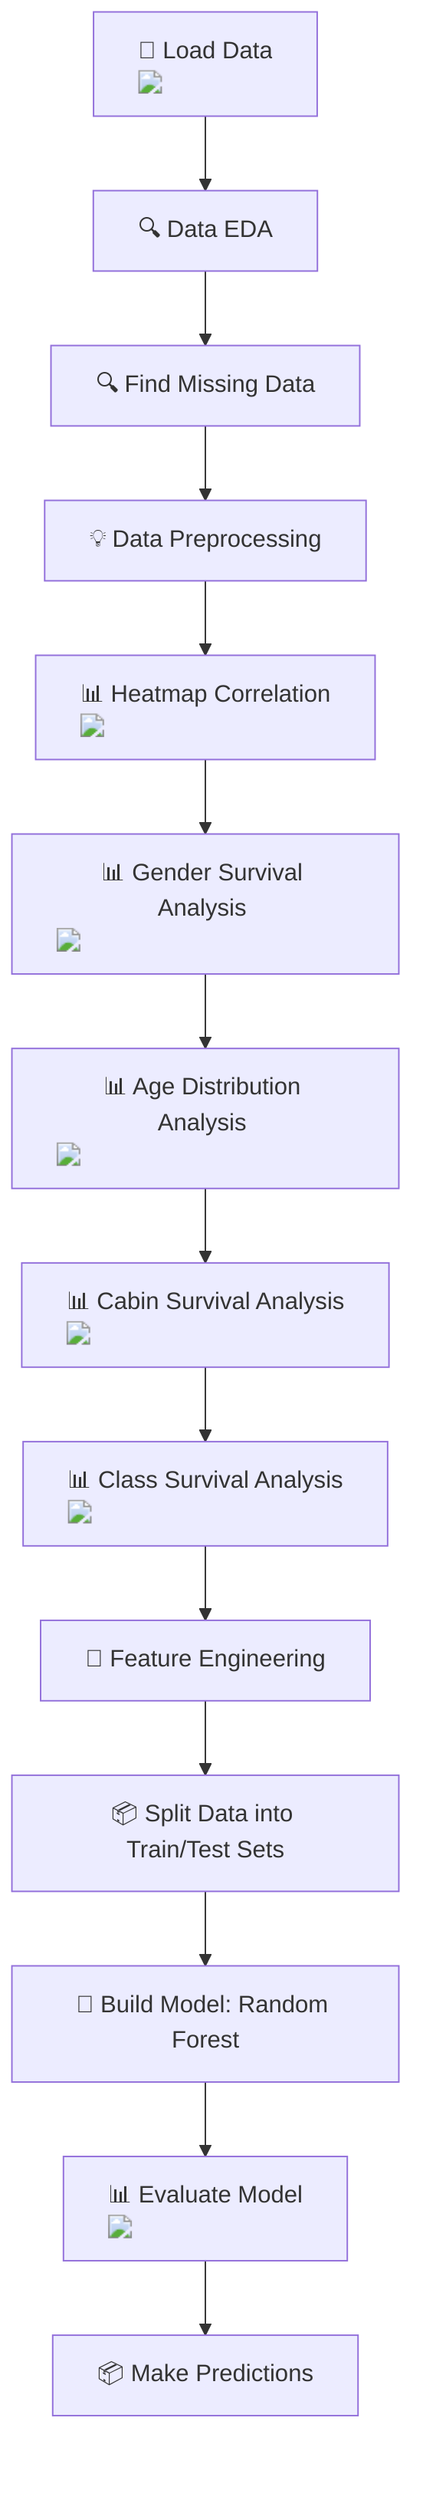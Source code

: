 flowchart TD
    A["📂 Load Data <img src='file.svg'/> "] --> B["🔍 Data EDA"]
    B --> C["🔍 Find Missing Data"]
    C --> D["💡 Data Preprocessing"]
    D --> E["📊 Heatmap Correlation <img src='dummy_plots/heatmap_template.svg'/>"]
    E --> F["📊 Gender Survival Analysis <img src='dummy_plots/barplot_template.svg'/>"]
    F --> G["📊 Age Distribution Analysis <img src='dummy_plots/hist_template.svg'/>"]
    G --> H["📊 Cabin Survival Analysis <img src='dummy_plots/barplot_template.svg'/>"]
    H --> I["📊 Class Survival Analysis <img src='dummy_plots/barplot_template.svg'/>"]
    I --> J["🧼 Feature Engineering"]
    J --> K["📦 Split Data into Train/Test Sets"]
    K --> L["🤖 Build Model: Random Forest"]
    L --> M["📊 Evaluate Model <img src='dummy_plots/barplot_template.svg'/>"]
    M --> N["📦 Make Predictions"]